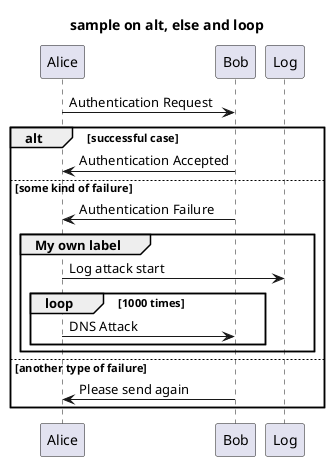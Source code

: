 @startuml

title sample on alt, else and loop

Alice -> Bob : Authentication Request

alt successful case

    Alice <- Bob: Authentication Accepted

else some kind of failure

    Alice <- Bob: Authentication Failure
    group My own label
        Alice -> Log: Log attack start
        loop 1000 times
            Alice -> Bob: DNS Attack
        end
    end

else another type of failure

    Alice <- Bob: Please send again

end

@enduml